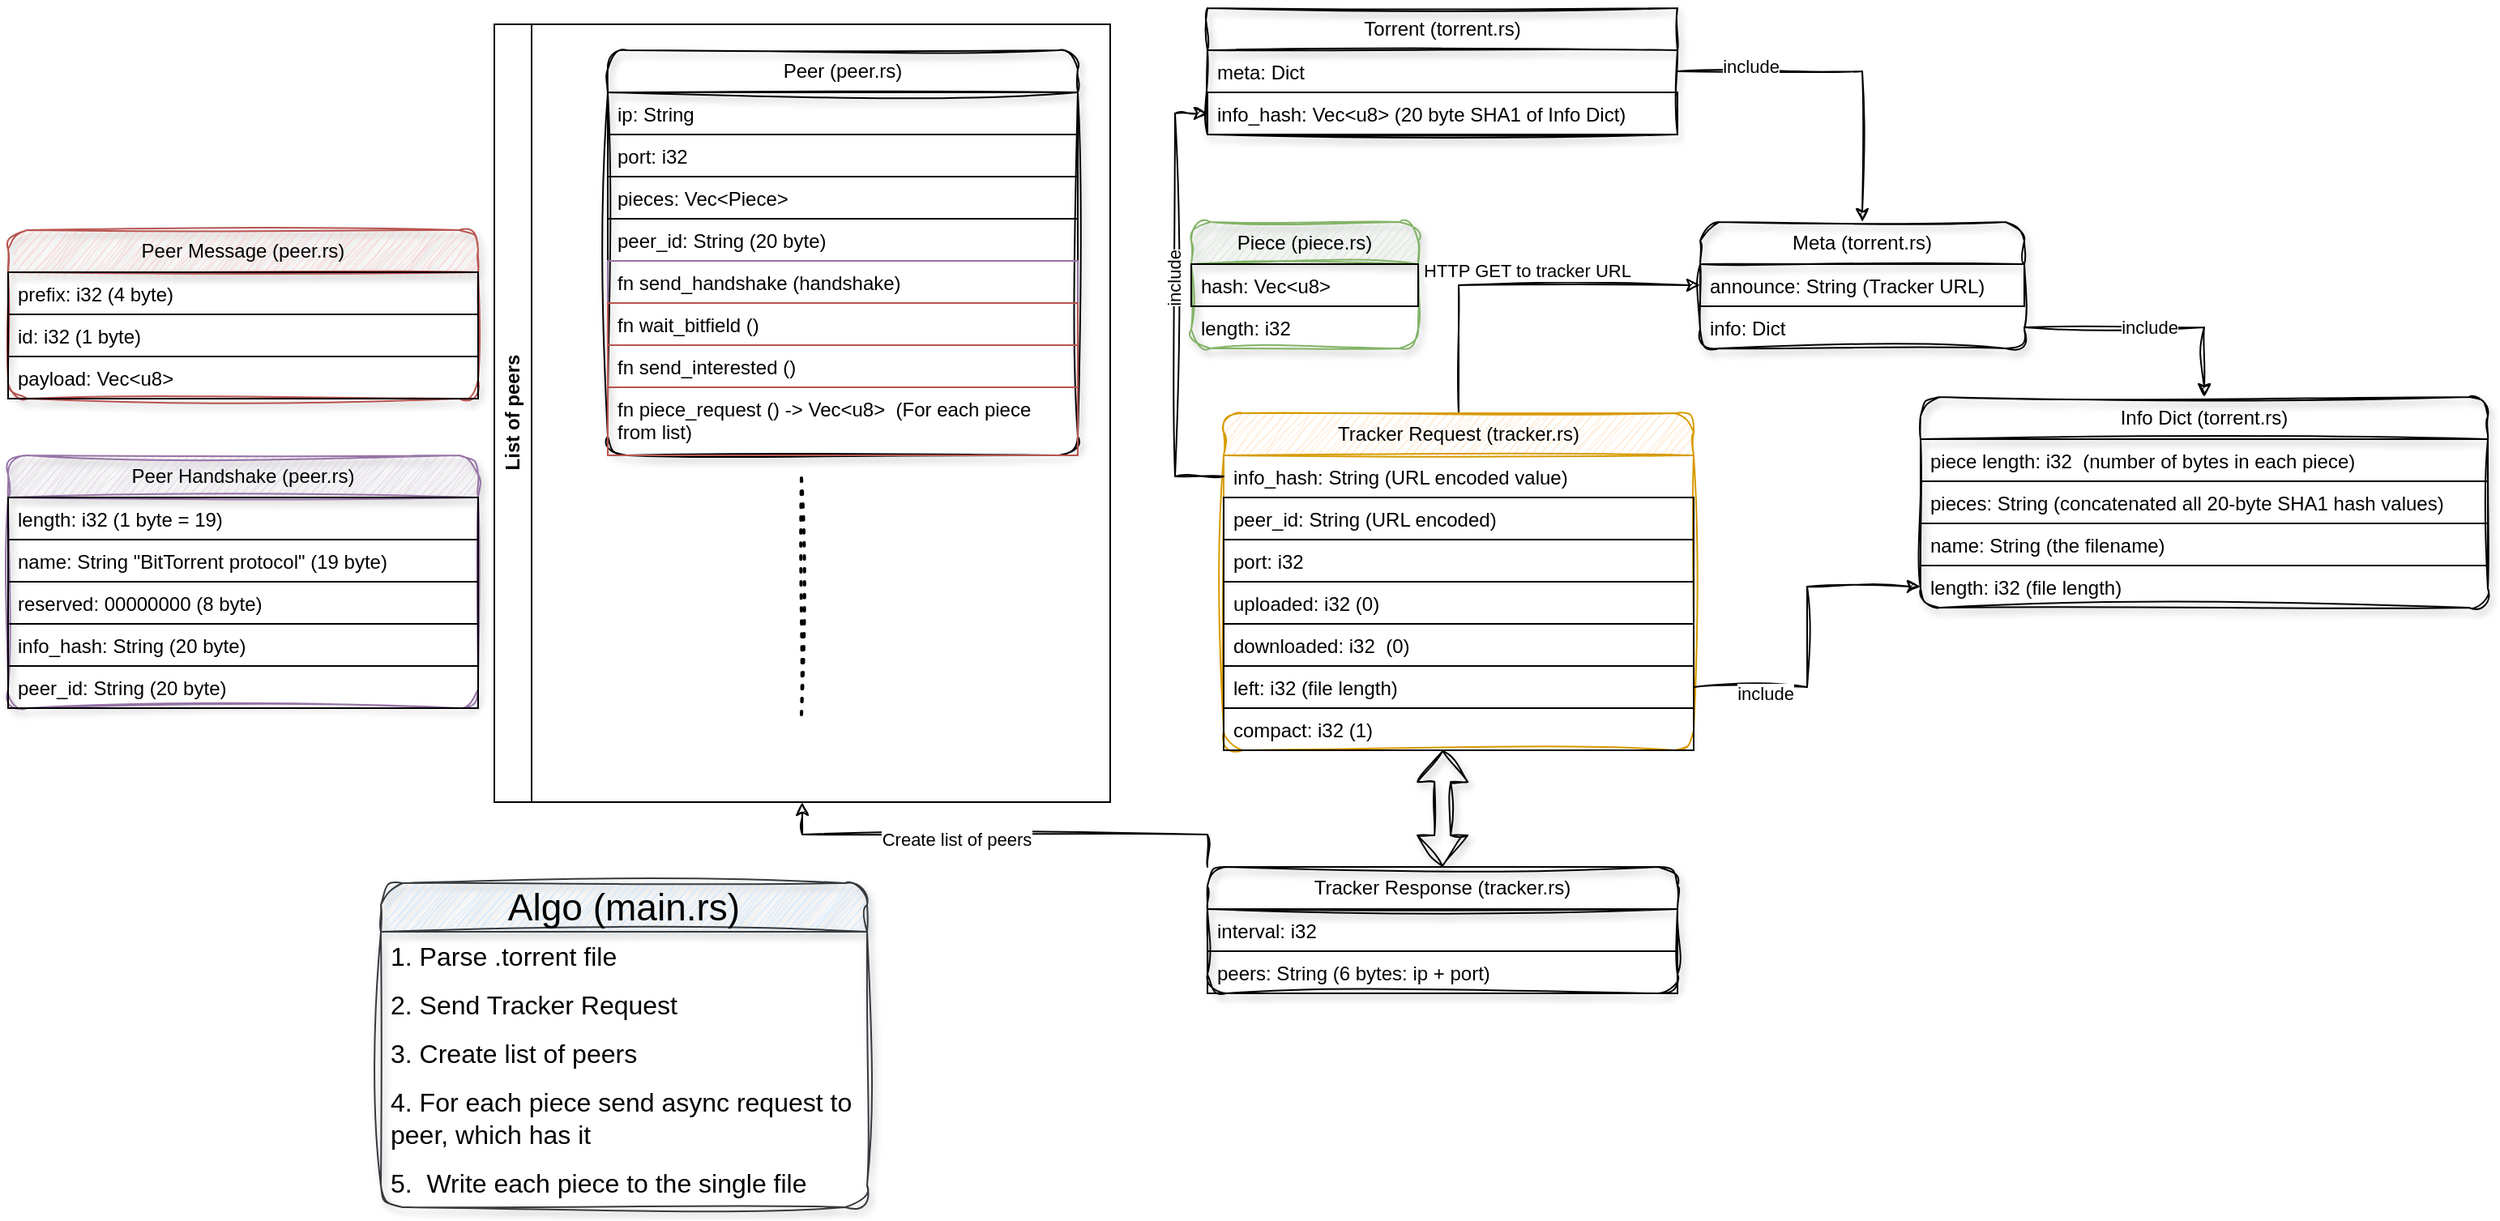 <mxfile version="22.1.11" type="github">
  <diagram name="Page-1" id="eKjKgYixJi5TDtqVLOn3">
    <mxGraphModel dx="1949" dy="761" grid="1" gridSize="10" guides="1" tooltips="1" connect="1" arrows="1" fold="1" page="1" pageScale="1" pageWidth="827" pageHeight="1169" math="0" shadow="0">
      <root>
        <mxCell id="0" />
        <mxCell id="1" parent="0" />
        <mxCell id="oLRO9ITSkGWr4g-rrFDi-9" value="Meta (torrent.rs)" style="swimlane;fontStyle=0;childLayout=stackLayout;horizontal=1;startSize=26;fillColor=none;horizontalStack=0;resizeParent=1;resizeParentMax=0;resizeLast=0;collapsible=1;marginBottom=0;whiteSpace=wrap;html=1;sketch=1;curveFitting=1;jiggle=2;shadow=1;rounded=1;" vertex="1" parent="1">
          <mxGeometry x="314" y="192" width="200" height="78" as="geometry" />
        </mxCell>
        <mxCell id="oLRO9ITSkGWr4g-rrFDi-10" value="announce: String (Tracker URL)" style="text;strokeColor=default;fillColor=none;align=left;verticalAlign=top;spacingLeft=4;spacingRight=4;overflow=hidden;rotatable=0;points=[[0,0.5],[1,0.5]];portConstraint=eastwest;whiteSpace=wrap;html=1;" vertex="1" parent="oLRO9ITSkGWr4g-rrFDi-9">
          <mxGeometry y="26" width="200" height="26" as="geometry" />
        </mxCell>
        <mxCell id="oLRO9ITSkGWr4g-rrFDi-11" value="info: Dict" style="text;strokeColor=none;fillColor=none;align=left;verticalAlign=top;spacingLeft=4;spacingRight=4;overflow=hidden;rotatable=0;points=[[0,0.5],[1,0.5]];portConstraint=eastwest;whiteSpace=wrap;html=1;" vertex="1" parent="oLRO9ITSkGWr4g-rrFDi-9">
          <mxGeometry y="52" width="200" height="26" as="geometry" />
        </mxCell>
        <mxCell id="oLRO9ITSkGWr4g-rrFDi-13" value="Info Dict (torrent.rs)" style="swimlane;fontStyle=0;childLayout=stackLayout;horizontal=1;startSize=26;fillColor=none;horizontalStack=0;resizeParent=1;resizeParentMax=0;resizeLast=0;collapsible=1;marginBottom=0;whiteSpace=wrap;html=1;sketch=1;curveFitting=1;jiggle=2;rounded=1;shadow=1;" vertex="1" parent="1">
          <mxGeometry x="450" y="300" width="350" height="130" as="geometry" />
        </mxCell>
        <mxCell id="oLRO9ITSkGWr4g-rrFDi-14" value="piece length: i32 &amp;nbsp;(number of bytes in each piece)" style="text;strokeColor=default;fillColor=none;align=left;verticalAlign=top;spacingLeft=4;spacingRight=4;overflow=hidden;rotatable=0;points=[[0,0.5],[1,0.5]];portConstraint=eastwest;whiteSpace=wrap;html=1;" vertex="1" parent="oLRO9ITSkGWr4g-rrFDi-13">
          <mxGeometry y="26" width="350" height="26" as="geometry" />
        </mxCell>
        <mxCell id="oLRO9ITSkGWr4g-rrFDi-15" value="pieces: String (concatenated&amp;nbsp;all 20-byte SHA1 hash values)" style="text;strokeColor=default;fillColor=none;align=left;verticalAlign=top;spacingLeft=4;spacingRight=4;overflow=hidden;rotatable=0;points=[[0,0.5],[1,0.5]];portConstraint=eastwest;whiteSpace=wrap;html=1;" vertex="1" parent="oLRO9ITSkGWr4g-rrFDi-13">
          <mxGeometry y="52" width="350" height="26" as="geometry" />
        </mxCell>
        <mxCell id="oLRO9ITSkGWr4g-rrFDi-17" value="name: String (the filename)" style="text;strokeColor=default;fillColor=none;align=left;verticalAlign=top;spacingLeft=4;spacingRight=4;overflow=hidden;rotatable=0;points=[[0,0.5],[1,0.5]];portConstraint=eastwest;whiteSpace=wrap;html=1;" vertex="1" parent="oLRO9ITSkGWr4g-rrFDi-13">
          <mxGeometry y="78" width="350" height="26" as="geometry" />
        </mxCell>
        <mxCell id="oLRO9ITSkGWr4g-rrFDi-18" value="length: i32 (file length)" style="text;strokeColor=none;fillColor=none;align=left;verticalAlign=top;spacingLeft=4;spacingRight=4;overflow=hidden;rotatable=0;points=[[0,0.5],[1,0.5]];portConstraint=eastwest;whiteSpace=wrap;html=1;" vertex="1" parent="oLRO9ITSkGWr4g-rrFDi-13">
          <mxGeometry y="104" width="350" height="26" as="geometry" />
        </mxCell>
        <mxCell id="oLRO9ITSkGWr4g-rrFDi-19" value="include" style="edgeStyle=orthogonalEdgeStyle;rounded=0;orthogonalLoop=1;jettySize=auto;html=1;entryX=0.5;entryY=0;entryDx=0;entryDy=0;sketch=1;curveFitting=1;jiggle=2;" edge="1" parent="1" source="oLRO9ITSkGWr4g-rrFDi-11" target="oLRO9ITSkGWr4g-rrFDi-13">
          <mxGeometry relative="1" as="geometry" />
        </mxCell>
        <mxCell id="oLRO9ITSkGWr4g-rrFDi-20" value="Piece (piece.rs)" style="swimlane;fontStyle=0;childLayout=stackLayout;horizontal=1;startSize=26;fillColor=#d5e8d4;horizontalStack=0;resizeParent=1;resizeParentMax=0;resizeLast=0;collapsible=1;marginBottom=0;whiteSpace=wrap;html=1;sketch=1;curveFitting=1;jiggle=2;rounded=1;shadow=1;strokeColor=#82b366;" vertex="1" parent="1">
          <mxGeometry y="192" width="140" height="78" as="geometry" />
        </mxCell>
        <mxCell id="oLRO9ITSkGWr4g-rrFDi-21" value="hash: Vec&amp;lt;u8&amp;gt;" style="text;strokeColor=default;fillColor=none;align=left;verticalAlign=top;spacingLeft=4;spacingRight=4;overflow=hidden;rotatable=0;points=[[0,0.5],[1,0.5]];portConstraint=eastwest;whiteSpace=wrap;html=1;" vertex="1" parent="oLRO9ITSkGWr4g-rrFDi-20">
          <mxGeometry y="26" width="140" height="26" as="geometry" />
        </mxCell>
        <mxCell id="oLRO9ITSkGWr4g-rrFDi-22" value="length: i32" style="text;strokeColor=none;fillColor=none;align=left;verticalAlign=top;spacingLeft=4;spacingRight=4;overflow=hidden;rotatable=0;points=[[0,0.5],[1,0.5]];portConstraint=eastwest;whiteSpace=wrap;html=1;" vertex="1" parent="oLRO9ITSkGWr4g-rrFDi-20">
          <mxGeometry y="52" width="140" height="26" as="geometry" />
        </mxCell>
        <mxCell id="oLRO9ITSkGWr4g-rrFDi-23" value="Torrent (torrent.rs)" style="swimlane;fontStyle=0;childLayout=stackLayout;horizontal=1;startSize=26;fillColor=none;horizontalStack=0;resizeParent=1;resizeParentMax=0;resizeLast=0;collapsible=1;marginBottom=0;whiteSpace=wrap;html=1;sketch=1;curveFitting=1;jiggle=2;shadow=1;" vertex="1" parent="1">
          <mxGeometry x="10" y="60" width="290" height="78" as="geometry" />
        </mxCell>
        <mxCell id="oLRO9ITSkGWr4g-rrFDi-24" value="meta: Dict" style="text;strokeColor=none;fillColor=none;align=left;verticalAlign=top;spacingLeft=4;spacingRight=4;overflow=hidden;rotatable=0;points=[[0,0.5],[1,0.5]];portConstraint=eastwest;whiteSpace=wrap;html=1;labelBorderColor=none;" vertex="1" parent="oLRO9ITSkGWr4g-rrFDi-23">
          <mxGeometry y="26" width="290" height="26" as="geometry" />
        </mxCell>
        <mxCell id="oLRO9ITSkGWr4g-rrFDi-25" value="info_hash: Vec&amp;lt;u8&amp;gt; (20 byte SHA1 of Info Dict)&amp;nbsp;" style="text;strokeColor=default;fillColor=none;align=left;verticalAlign=top;spacingLeft=4;spacingRight=4;overflow=hidden;rotatable=0;points=[[0,0.5],[1,0.5]];portConstraint=eastwest;whiteSpace=wrap;html=1;" vertex="1" parent="oLRO9ITSkGWr4g-rrFDi-23">
          <mxGeometry y="52" width="290" height="26" as="geometry" />
        </mxCell>
        <mxCell id="oLRO9ITSkGWr4g-rrFDi-26" style="edgeStyle=orthogonalEdgeStyle;rounded=0;orthogonalLoop=1;jettySize=auto;html=1;entryX=0.5;entryY=0;entryDx=0;entryDy=0;sketch=1;curveFitting=1;jiggle=2;" edge="1" parent="1" source="oLRO9ITSkGWr4g-rrFDi-24" target="oLRO9ITSkGWr4g-rrFDi-9">
          <mxGeometry relative="1" as="geometry" />
        </mxCell>
        <mxCell id="oLRO9ITSkGWr4g-rrFDi-42" value="include" style="edgeLabel;html=1;align=center;verticalAlign=middle;resizable=0;points=[];" vertex="1" connectable="0" parent="oLRO9ITSkGWr4g-rrFDi-26">
          <mxGeometry x="-0.567" y="3" relative="1" as="geometry">
            <mxPoint as="offset" />
          </mxGeometry>
        </mxCell>
        <mxCell id="oLRO9ITSkGWr4g-rrFDi-39" style="edgeStyle=orthogonalEdgeStyle;rounded=0;orthogonalLoop=1;jettySize=auto;html=1;entryX=0;entryY=0.5;entryDx=0;entryDy=0;sketch=1;curveFitting=1;jiggle=2;" edge="1" parent="1" source="oLRO9ITSkGWr4g-rrFDi-28" target="oLRO9ITSkGWr4g-rrFDi-10">
          <mxGeometry relative="1" as="geometry" />
        </mxCell>
        <mxCell id="oLRO9ITSkGWr4g-rrFDi-40" value="HTTP GET to tracker URL" style="edgeLabel;html=1;align=center;verticalAlign=middle;resizable=0;points=[];" vertex="1" connectable="0" parent="oLRO9ITSkGWr4g-rrFDi-39">
          <mxGeometry x="-0.193" y="-2" relative="1" as="geometry">
            <mxPoint x="29" y="-11" as="offset" />
          </mxGeometry>
        </mxCell>
        <mxCell id="oLRO9ITSkGWr4g-rrFDi-28" value="Tracker Request (tracker.rs)" style="swimlane;fontStyle=0;childLayout=stackLayout;horizontal=1;startSize=26;fillColor=#ffe6cc;horizontalStack=0;resizeParent=1;resizeParentMax=0;resizeLast=0;collapsible=1;marginBottom=0;whiteSpace=wrap;html=1;sketch=1;curveFitting=1;jiggle=2;rounded=1;strokeColor=#d79b00;" vertex="1" parent="1">
          <mxGeometry x="20" y="310" width="290" height="208" as="geometry" />
        </mxCell>
        <mxCell id="oLRO9ITSkGWr4g-rrFDi-29" value="info_hash: String (URL encoded value)" style="text;strokeColor=none;fillColor=none;align=left;verticalAlign=top;spacingLeft=4;spacingRight=4;overflow=hidden;rotatable=0;points=[[0,0.5],[1,0.5]];portConstraint=eastwest;whiteSpace=wrap;html=1;labelBorderColor=none;" vertex="1" parent="oLRO9ITSkGWr4g-rrFDi-28">
          <mxGeometry y="26" width="290" height="26" as="geometry" />
        </mxCell>
        <mxCell id="oLRO9ITSkGWr4g-rrFDi-30" value="peer_id: String (URL encoded)" style="text;strokeColor=default;fillColor=none;align=left;verticalAlign=top;spacingLeft=4;spacingRight=4;overflow=hidden;rotatable=0;points=[[0,0.5],[1,0.5]];portConstraint=eastwest;whiteSpace=wrap;html=1;" vertex="1" parent="oLRO9ITSkGWr4g-rrFDi-28">
          <mxGeometry y="52" width="290" height="26" as="geometry" />
        </mxCell>
        <mxCell id="oLRO9ITSkGWr4g-rrFDi-31" value="port: i32" style="text;strokeColor=default;fillColor=none;align=left;verticalAlign=top;spacingLeft=4;spacingRight=4;overflow=hidden;rotatable=0;points=[[0,0.5],[1,0.5]];portConstraint=eastwest;whiteSpace=wrap;html=1;" vertex="1" parent="oLRO9ITSkGWr4g-rrFDi-28">
          <mxGeometry y="78" width="290" height="26" as="geometry" />
        </mxCell>
        <mxCell id="oLRO9ITSkGWr4g-rrFDi-32" value="uploaded: i32 (0)" style="text;strokeColor=default;fillColor=none;align=left;verticalAlign=top;spacingLeft=4;spacingRight=4;overflow=hidden;rotatable=0;points=[[0,0.5],[1,0.5]];portConstraint=eastwest;whiteSpace=wrap;html=1;" vertex="1" parent="oLRO9ITSkGWr4g-rrFDi-28">
          <mxGeometry y="104" width="290" height="26" as="geometry" />
        </mxCell>
        <mxCell id="oLRO9ITSkGWr4g-rrFDi-33" value="downloaded: i32 &amp;nbsp;(0)" style="text;strokeColor=default;fillColor=none;align=left;verticalAlign=top;spacingLeft=4;spacingRight=4;overflow=hidden;rotatable=0;points=[[0,0.5],[1,0.5]];portConstraint=eastwest;whiteSpace=wrap;html=1;" vertex="1" parent="oLRO9ITSkGWr4g-rrFDi-28">
          <mxGeometry y="130" width="290" height="26" as="geometry" />
        </mxCell>
        <mxCell id="oLRO9ITSkGWr4g-rrFDi-34" value="left: i32 (file length)" style="text;strokeColor=default;fillColor=none;align=left;verticalAlign=top;spacingLeft=4;spacingRight=4;overflow=hidden;rotatable=0;points=[[0,0.5],[1,0.5]];portConstraint=eastwest;whiteSpace=wrap;html=1;" vertex="1" parent="oLRO9ITSkGWr4g-rrFDi-28">
          <mxGeometry y="156" width="290" height="26" as="geometry" />
        </mxCell>
        <mxCell id="oLRO9ITSkGWr4g-rrFDi-35" value="compact: i32 (1)" style="text;strokeColor=default;fillColor=none;align=left;verticalAlign=top;spacingLeft=4;spacingRight=4;overflow=hidden;rotatable=0;points=[[0,0.5],[1,0.5]];portConstraint=eastwest;whiteSpace=wrap;html=1;" vertex="1" parent="oLRO9ITSkGWr4g-rrFDi-28">
          <mxGeometry y="182" width="290" height="26" as="geometry" />
        </mxCell>
        <mxCell id="oLRO9ITSkGWr4g-rrFDi-36" style="edgeStyle=orthogonalEdgeStyle;rounded=0;orthogonalLoop=1;jettySize=auto;html=1;entryX=0;entryY=0.5;entryDx=0;entryDy=0;sketch=1;curveFitting=1;jiggle=2;" edge="1" parent="1" source="oLRO9ITSkGWr4g-rrFDi-34" target="oLRO9ITSkGWr4g-rrFDi-18">
          <mxGeometry relative="1" as="geometry" />
        </mxCell>
        <mxCell id="oLRO9ITSkGWr4g-rrFDi-44" value="include" style="edgeLabel;html=1;align=center;verticalAlign=middle;resizable=0;points=[];" vertex="1" connectable="0" parent="oLRO9ITSkGWr4g-rrFDi-36">
          <mxGeometry x="-0.568" y="-4" relative="1" as="geometry">
            <mxPoint as="offset" />
          </mxGeometry>
        </mxCell>
        <mxCell id="oLRO9ITSkGWr4g-rrFDi-37" style="edgeStyle=orthogonalEdgeStyle;rounded=0;orthogonalLoop=1;jettySize=auto;html=1;entryX=0;entryY=0.5;entryDx=0;entryDy=0;sketch=1;curveFitting=1;jiggle=2;" edge="1" parent="1" source="oLRO9ITSkGWr4g-rrFDi-29" target="oLRO9ITSkGWr4g-rrFDi-25">
          <mxGeometry relative="1" as="geometry" />
        </mxCell>
        <mxCell id="oLRO9ITSkGWr4g-rrFDi-43" value="include" style="edgeLabel;html=1;align=center;verticalAlign=middle;resizable=0;points=[];rotation=-90;" vertex="1" connectable="0" parent="oLRO9ITSkGWr4g-rrFDi-37">
          <mxGeometry x="0.111" y="1" relative="1" as="geometry">
            <mxPoint as="offset" />
          </mxGeometry>
        </mxCell>
        <mxCell id="oLRO9ITSkGWr4g-rrFDi-70" style="edgeStyle=orthogonalEdgeStyle;rounded=0;orthogonalLoop=1;jettySize=auto;html=1;exitX=0;exitY=0;exitDx=0;exitDy=0;entryX=0.5;entryY=1;entryDx=0;entryDy=0;sketch=1;curveFitting=1;jiggle=2;shadow=0;" edge="1" parent="1" source="oLRO9ITSkGWr4g-rrFDi-45" target="oLRO9ITSkGWr4g-rrFDi-67">
          <mxGeometry relative="1" as="geometry" />
        </mxCell>
        <mxCell id="oLRO9ITSkGWr4g-rrFDi-71" value="Create list of peers" style="edgeLabel;html=1;align=center;verticalAlign=middle;resizable=0;points=[];" vertex="1" connectable="0" parent="oLRO9ITSkGWr4g-rrFDi-70">
          <mxGeometry x="0.207" y="3" relative="1" as="geometry">
            <mxPoint as="offset" />
          </mxGeometry>
        </mxCell>
        <mxCell id="oLRO9ITSkGWr4g-rrFDi-45" value="Tracker Response (tracker.rs)" style="swimlane;fontStyle=0;childLayout=stackLayout;horizontal=1;startSize=26;horizontalStack=0;resizeParent=1;resizeParentMax=0;resizeLast=0;collapsible=1;marginBottom=0;whiteSpace=wrap;html=1;sketch=1;curveFitting=1;jiggle=2;rounded=1;shadow=1;fillColor=none;" vertex="1" parent="1">
          <mxGeometry x="10" y="590" width="290" height="78" as="geometry" />
        </mxCell>
        <mxCell id="oLRO9ITSkGWr4g-rrFDi-48" value="interval: i32" style="text;strokeColor=default;fillColor=none;align=left;verticalAlign=top;spacingLeft=4;spacingRight=4;overflow=hidden;rotatable=0;points=[[0,0.5],[1,0.5]];portConstraint=eastwest;whiteSpace=wrap;html=1;" vertex="1" parent="oLRO9ITSkGWr4g-rrFDi-45">
          <mxGeometry y="26" width="290" height="26" as="geometry" />
        </mxCell>
        <mxCell id="oLRO9ITSkGWr4g-rrFDi-49" value="peers: String (6 bytes: ip + port)" style="text;strokeColor=default;fillColor=none;align=left;verticalAlign=top;spacingLeft=4;spacingRight=4;overflow=hidden;rotatable=0;points=[[0,0.5],[1,0.5]];portConstraint=eastwest;whiteSpace=wrap;html=1;" vertex="1" parent="oLRO9ITSkGWr4g-rrFDi-45">
          <mxGeometry y="52" width="290" height="26" as="geometry" />
        </mxCell>
        <mxCell id="oLRO9ITSkGWr4g-rrFDi-53" value="" style="shape=flexArrow;endArrow=classic;startArrow=classic;html=1;rounded=1;exitX=0.5;exitY=0;exitDx=0;exitDy=0;entryX=0.466;entryY=1;entryDx=0;entryDy=0;entryPerimeter=0;sketch=1;curveFitting=1;jiggle=2;shadow=1;" edge="1" parent="1" source="oLRO9ITSkGWr4g-rrFDi-45" target="oLRO9ITSkGWr4g-rrFDi-35">
          <mxGeometry width="100" height="100" relative="1" as="geometry">
            <mxPoint x="150" y="584.5" as="sourcePoint" />
            <mxPoint x="155" y="490" as="targetPoint" />
          </mxGeometry>
        </mxCell>
        <mxCell id="oLRO9ITSkGWr4g-rrFDi-55" value="Peer Handshake (peer.rs)" style="swimlane;fontStyle=0;childLayout=stackLayout;horizontal=1;startSize=26;fillColor=#e1d5e7;horizontalStack=0;resizeParent=1;resizeParentMax=0;resizeLast=0;collapsible=1;marginBottom=0;whiteSpace=wrap;html=1;sketch=1;curveFitting=1;jiggle=2;rounded=1;shadow=1;strokeColor=#9673a6;" vertex="1" parent="1">
          <mxGeometry x="-730" y="336" width="290" height="156" as="geometry" />
        </mxCell>
        <mxCell id="oLRO9ITSkGWr4g-rrFDi-56" value="length: i32 (1 byte = 19)" style="text;strokeColor=default;fillColor=none;align=left;verticalAlign=top;spacingLeft=4;spacingRight=4;overflow=hidden;rotatable=0;points=[[0,0.5],[1,0.5]];portConstraint=eastwest;whiteSpace=wrap;html=1;" vertex="1" parent="oLRO9ITSkGWr4g-rrFDi-55">
          <mxGeometry y="26" width="290" height="26" as="geometry" />
        </mxCell>
        <mxCell id="oLRO9ITSkGWr4g-rrFDi-57" value="name: String &quot;BitTorrent protocol&quot; (19 byte)" style="text;strokeColor=default;fillColor=none;align=left;verticalAlign=top;spacingLeft=4;spacingRight=4;overflow=hidden;rotatable=0;points=[[0,0.5],[1,0.5]];portConstraint=eastwest;whiteSpace=wrap;html=1;" vertex="1" parent="oLRO9ITSkGWr4g-rrFDi-55">
          <mxGeometry y="52" width="290" height="26" as="geometry" />
        </mxCell>
        <mxCell id="oLRO9ITSkGWr4g-rrFDi-58" value="reserved: 00000000 (8 byte)" style="text;strokeColor=default;fillColor=none;align=left;verticalAlign=top;spacingLeft=4;spacingRight=4;overflow=hidden;rotatable=0;points=[[0,0.5],[1,0.5]];portConstraint=eastwest;whiteSpace=wrap;html=1;" vertex="1" parent="oLRO9ITSkGWr4g-rrFDi-55">
          <mxGeometry y="78" width="290" height="26" as="geometry" />
        </mxCell>
        <mxCell id="oLRO9ITSkGWr4g-rrFDi-59" value="info_hash: String (20 byte)" style="text;strokeColor=default;fillColor=none;align=left;verticalAlign=top;spacingLeft=4;spacingRight=4;overflow=hidden;rotatable=0;points=[[0,0.5],[1,0.5]];portConstraint=eastwest;whiteSpace=wrap;html=1;" vertex="1" parent="oLRO9ITSkGWr4g-rrFDi-55">
          <mxGeometry y="104" width="290" height="26" as="geometry" />
        </mxCell>
        <mxCell id="oLRO9ITSkGWr4g-rrFDi-60" value="peer_id: String (20 byte)" style="text;strokeColor=default;fillColor=none;align=left;verticalAlign=top;spacingLeft=4;spacingRight=4;overflow=hidden;rotatable=0;points=[[0,0.5],[1,0.5]];portConstraint=eastwest;whiteSpace=wrap;html=1;" vertex="1" parent="oLRO9ITSkGWr4g-rrFDi-55">
          <mxGeometry y="130" width="290" height="26" as="geometry" />
        </mxCell>
        <mxCell id="oLRO9ITSkGWr4g-rrFDi-67" value="List of peers" style="swimlane;horizontal=0;whiteSpace=wrap;html=1;" vertex="1" parent="1">
          <mxGeometry x="-430" y="70" width="380" height="480" as="geometry" />
        </mxCell>
        <mxCell id="oLRO9ITSkGWr4g-rrFDi-69" value="" style="endArrow=none;dashed=1;html=1;dashPattern=1 3;strokeWidth=2;rounded=0;sketch=1;curveFitting=1;jiggle=2;shadow=0;" edge="1" parent="oLRO9ITSkGWr4g-rrFDi-67">
          <mxGeometry width="50" height="50" relative="1" as="geometry">
            <mxPoint x="189.5" y="426" as="sourcePoint" />
            <mxPoint x="189.5" y="280" as="targetPoint" />
          </mxGeometry>
        </mxCell>
        <mxCell id="oLRO9ITSkGWr4g-rrFDi-61" value="Peer (peer.rs)" style="swimlane;fontStyle=0;childLayout=stackLayout;horizontal=1;startSize=26;fillColor=none;horizontalStack=0;resizeParent=1;resizeParentMax=0;resizeLast=0;collapsible=1;marginBottom=0;whiteSpace=wrap;html=1;sketch=1;curveFitting=1;jiggle=2;rounded=1;shadow=1;" vertex="1" parent="oLRO9ITSkGWr4g-rrFDi-67">
          <mxGeometry x="70" y="16" width="290" height="250" as="geometry" />
        </mxCell>
        <mxCell id="oLRO9ITSkGWr4g-rrFDi-62" value="ip: String" style="text;strokeColor=default;fillColor=none;align=left;verticalAlign=top;spacingLeft=4;spacingRight=4;overflow=hidden;rotatable=0;points=[[0,0.5],[1,0.5]];portConstraint=eastwest;whiteSpace=wrap;html=1;" vertex="1" parent="oLRO9ITSkGWr4g-rrFDi-61">
          <mxGeometry y="26" width="290" height="26" as="geometry" />
        </mxCell>
        <mxCell id="oLRO9ITSkGWr4g-rrFDi-63" value="port: i32" style="text;strokeColor=default;fillColor=none;align=left;verticalAlign=top;spacingLeft=4;spacingRight=4;overflow=hidden;rotatable=0;points=[[0,0.5],[1,0.5]];portConstraint=eastwest;whiteSpace=wrap;html=1;" vertex="1" parent="oLRO9ITSkGWr4g-rrFDi-61">
          <mxGeometry y="52" width="290" height="26" as="geometry" />
        </mxCell>
        <mxCell id="oLRO9ITSkGWr4g-rrFDi-64" value="pieces: Vec&amp;lt;Piece&amp;gt;" style="text;strokeColor=default;fillColor=none;align=left;verticalAlign=top;spacingLeft=4;spacingRight=4;overflow=hidden;rotatable=0;points=[[0,0.5],[1,0.5]];portConstraint=eastwest;whiteSpace=wrap;html=1;" vertex="1" parent="oLRO9ITSkGWr4g-rrFDi-61">
          <mxGeometry y="78" width="290" height="26" as="geometry" />
        </mxCell>
        <mxCell id="oLRO9ITSkGWr4g-rrFDi-66" value="peer_id: String (20 byte)" style="text;strokeColor=default;fillColor=none;align=left;verticalAlign=top;spacingLeft=4;spacingRight=4;overflow=hidden;rotatable=0;points=[[0,0.5],[1,0.5]];portConstraint=eastwest;whiteSpace=wrap;html=1;" vertex="1" parent="oLRO9ITSkGWr4g-rrFDi-61">
          <mxGeometry y="104" width="290" height="26" as="geometry" />
        </mxCell>
        <mxCell id="oLRO9ITSkGWr4g-rrFDi-75" value="fn send_handshake (handshake) &amp;nbsp;" style="text;strokeColor=#9673a6;fillColor=none;align=left;verticalAlign=top;spacingLeft=4;spacingRight=4;overflow=hidden;rotatable=0;points=[[0,0.5],[1,0.5]];portConstraint=eastwest;whiteSpace=wrap;html=1;" vertex="1" parent="oLRO9ITSkGWr4g-rrFDi-61">
          <mxGeometry y="130" width="290" height="26" as="geometry" />
        </mxCell>
        <mxCell id="oLRO9ITSkGWr4g-rrFDi-83" value="fn wait_bitfield () &amp;nbsp;" style="text;strokeColor=#b85450;fillColor=none;align=left;verticalAlign=top;spacingLeft=4;spacingRight=4;overflow=hidden;rotatable=0;points=[[0,0.5],[1,0.5]];portConstraint=eastwest;whiteSpace=wrap;html=1;" vertex="1" parent="oLRO9ITSkGWr4g-rrFDi-61">
          <mxGeometry y="156" width="290" height="26" as="geometry" />
        </mxCell>
        <mxCell id="oLRO9ITSkGWr4g-rrFDi-81" value="fn send_interested () &amp;nbsp;" style="text;strokeColor=#b85450;fillColor=none;align=left;verticalAlign=top;spacingLeft=4;spacingRight=4;overflow=hidden;rotatable=0;points=[[0,0.5],[1,0.5]];portConstraint=eastwest;whiteSpace=wrap;html=1;" vertex="1" parent="oLRO9ITSkGWr4g-rrFDi-61">
          <mxGeometry y="182" width="290" height="26" as="geometry" />
        </mxCell>
        <mxCell id="oLRO9ITSkGWr4g-rrFDi-84" value="fn piece_request () -&amp;gt; Vec&amp;lt;u8&amp;gt; &amp;nbsp;(For each piece from list)" style="text;strokeColor=#b85450;fillColor=none;align=left;verticalAlign=top;spacingLeft=4;spacingRight=4;overflow=hidden;rotatable=0;points=[[0,0.5],[1,0.5]];portConstraint=eastwest;whiteSpace=wrap;html=1;" vertex="1" parent="oLRO9ITSkGWr4g-rrFDi-61">
          <mxGeometry y="208" width="290" height="42" as="geometry" />
        </mxCell>
        <mxCell id="oLRO9ITSkGWr4g-rrFDi-76" value="Peer Message (peer.rs)" style="swimlane;fontStyle=0;childLayout=stackLayout;horizontal=1;startSize=26;horizontalStack=0;resizeParent=1;resizeParentMax=0;resizeLast=0;collapsible=1;marginBottom=0;whiteSpace=wrap;html=1;sketch=1;curveFitting=1;jiggle=2;rounded=1;shadow=1;fillColor=#f8cecc;strokeColor=#b85450;" vertex="1" parent="1">
          <mxGeometry x="-730" y="197" width="290" height="104" as="geometry" />
        </mxCell>
        <mxCell id="oLRO9ITSkGWr4g-rrFDi-77" value="prefix: i32 (4 byte)" style="text;strokeColor=default;fillColor=none;align=left;verticalAlign=top;spacingLeft=4;spacingRight=4;overflow=hidden;rotatable=0;points=[[0,0.5],[1,0.5]];portConstraint=eastwest;whiteSpace=wrap;html=1;" vertex="1" parent="oLRO9ITSkGWr4g-rrFDi-76">
          <mxGeometry y="26" width="290" height="26" as="geometry" />
        </mxCell>
        <mxCell id="oLRO9ITSkGWr4g-rrFDi-78" value="id: i32 (1 byte)" style="text;strokeColor=default;fillColor=none;align=left;verticalAlign=top;spacingLeft=4;spacingRight=4;overflow=hidden;rotatable=0;points=[[0,0.5],[1,0.5]];portConstraint=eastwest;whiteSpace=wrap;html=1;" vertex="1" parent="oLRO9ITSkGWr4g-rrFDi-76">
          <mxGeometry y="52" width="290" height="26" as="geometry" />
        </mxCell>
        <mxCell id="oLRO9ITSkGWr4g-rrFDi-79" value="payload: Vec&amp;lt;u8&amp;gt;" style="text;strokeColor=default;fillColor=none;align=left;verticalAlign=top;spacingLeft=4;spacingRight=4;overflow=hidden;rotatable=0;points=[[0,0.5],[1,0.5]];portConstraint=eastwest;whiteSpace=wrap;html=1;" vertex="1" parent="oLRO9ITSkGWr4g-rrFDi-76">
          <mxGeometry y="78" width="290" height="26" as="geometry" />
        </mxCell>
        <mxCell id="oLRO9ITSkGWr4g-rrFDi-85" value="Algo (main.rs)" style="swimlane;fontStyle=0;childLayout=stackLayout;horizontal=1;startSize=30;horizontalStack=0;resizeParent=1;resizeParentMax=0;resizeLast=0;collapsible=1;marginBottom=0;whiteSpace=wrap;html=1;sketch=1;curveFitting=1;jiggle=2;shadow=1;rounded=1;fillColor=#cce5ff;strokeColor=#36393d;gradientColor=none;swimlaneFillColor=none;fontSize=23;" vertex="1" parent="1">
          <mxGeometry x="-500" y="600" width="300" height="200" as="geometry" />
        </mxCell>
        <mxCell id="oLRO9ITSkGWr4g-rrFDi-86" value="1. Parse .torrent file" style="text;strokeColor=none;fillColor=none;align=left;verticalAlign=middle;spacingLeft=4;spacingRight=4;overflow=hidden;points=[[0,0.5],[1,0.5]];portConstraint=eastwest;rotatable=0;whiteSpace=wrap;html=1;fontSize=16;fontStyle=0" vertex="1" parent="oLRO9ITSkGWr4g-rrFDi-85">
          <mxGeometry y="30" width="300" height="30" as="geometry" />
        </mxCell>
        <mxCell id="oLRO9ITSkGWr4g-rrFDi-87" value="2. Send Tracker Request" style="text;strokeColor=none;fillColor=none;align=left;verticalAlign=middle;spacingLeft=4;spacingRight=4;overflow=hidden;points=[[0,0.5],[1,0.5]];portConstraint=eastwest;rotatable=0;whiteSpace=wrap;html=1;fontSize=16;fontStyle=0" vertex="1" parent="oLRO9ITSkGWr4g-rrFDi-85">
          <mxGeometry y="60" width="300" height="30" as="geometry" />
        </mxCell>
        <mxCell id="oLRO9ITSkGWr4g-rrFDi-88" value="3. Create list of peers" style="text;strokeColor=none;fillColor=none;align=left;verticalAlign=middle;spacingLeft=4;spacingRight=4;overflow=hidden;points=[[0,0.5],[1,0.5]];portConstraint=eastwest;rotatable=0;whiteSpace=wrap;html=1;fontSize=16;fontStyle=0" vertex="1" parent="oLRO9ITSkGWr4g-rrFDi-85">
          <mxGeometry y="90" width="300" height="30" as="geometry" />
        </mxCell>
        <mxCell id="oLRO9ITSkGWr4g-rrFDi-89" value="4. For each piece send async request to peer, which has it" style="text;strokeColor=none;fillColor=none;align=left;verticalAlign=middle;spacingLeft=4;spacingRight=4;overflow=hidden;points=[[0,0.5],[1,0.5]];portConstraint=eastwest;rotatable=0;whiteSpace=wrap;html=1;fontSize=16;fontStyle=0" vertex="1" parent="oLRO9ITSkGWr4g-rrFDi-85">
          <mxGeometry y="120" width="300" height="50" as="geometry" />
        </mxCell>
        <mxCell id="oLRO9ITSkGWr4g-rrFDi-90" value="5. &lt;span style=&quot;white-space: pre; font-size: 16px;&quot;&gt;&amp;nbsp;Write each piece to the single file&lt;/span&gt;" style="text;strokeColor=none;fillColor=none;align=left;verticalAlign=middle;spacingLeft=4;spacingRight=4;overflow=hidden;points=[[0,0.5],[1,0.5]];portConstraint=eastwest;rotatable=0;whiteSpace=wrap;html=1;fontSize=16;fontStyle=0" vertex="1" parent="oLRO9ITSkGWr4g-rrFDi-85">
          <mxGeometry y="170" width="300" height="30" as="geometry" />
        </mxCell>
      </root>
    </mxGraphModel>
  </diagram>
</mxfile>
